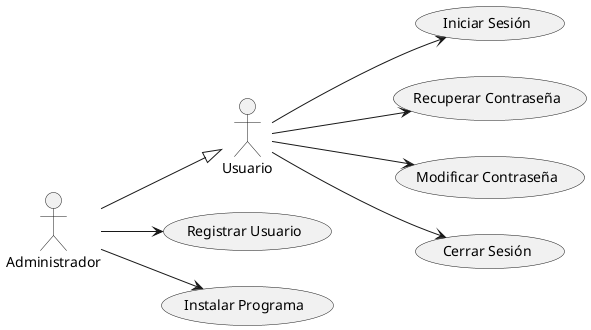@startuml
left to right direction
actor Usuario

actor Administrador
Administrador --|> Usuario

    Usuario --> (Iniciar Sesión)
    Usuario --> (Recuperar Contraseña)
    Usuario --> (Modificar Contraseña)
    Usuario --> (Cerrar Sesión)
    Administrador --> (Registrar Usuario)
    Administrador --> (Instalar Programa)

@enduml
